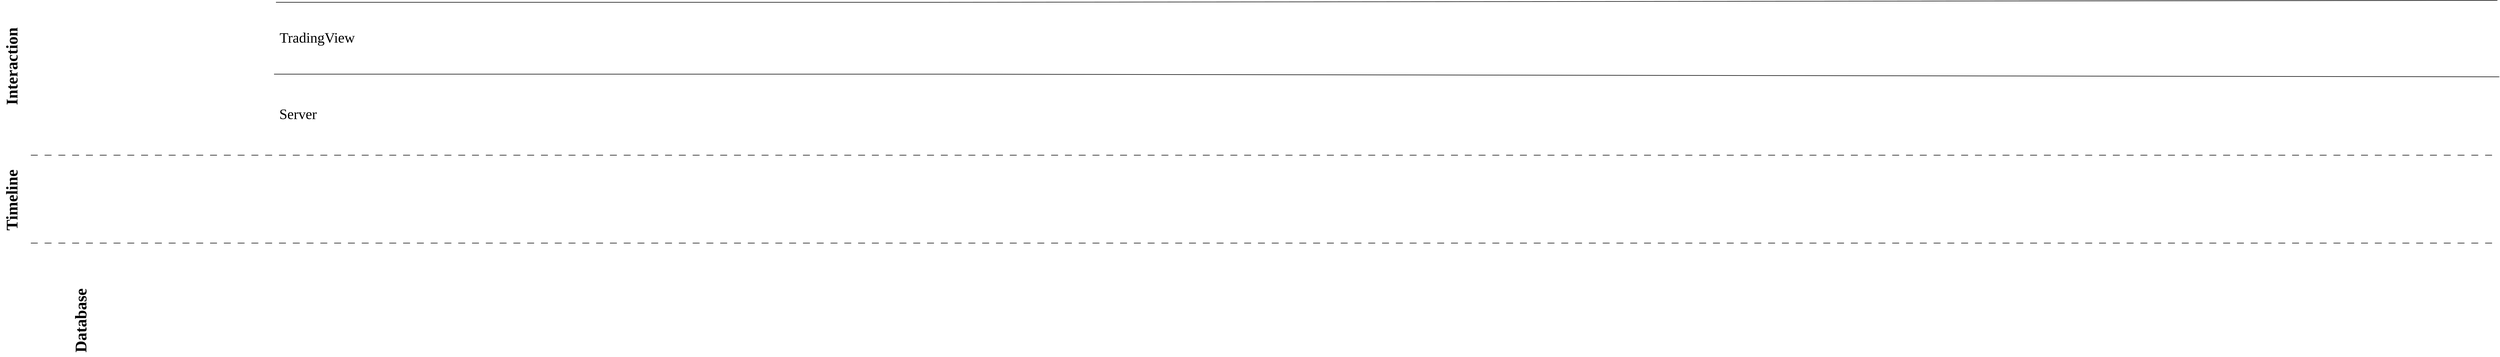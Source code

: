 <mxfile version="21.5.1" type="device">
  <diagram name="Page-1" id="IhkB1rJjvcwHIpBNvjQO">
    <mxGraphModel dx="14730" dy="6155" grid="1" gridSize="10" guides="1" tooltips="1" connect="1" arrows="1" fold="1" page="1" pageScale="1" pageWidth="14000" pageHeight="5000" background="none" math="0" shadow="0">
      <root>
        <mxCell id="0" />
        <mxCell id="1" parent="0" />
        <mxCell id="zu7063ULo1X5sVm2qey1-12" value="" style="endArrow=none;html=1;strokeColor=default;movable=1;resizable=1;rotatable=1;deletable=1;editable=1;locked=0;connectable=1;rounded=0;strokeWidth=3;dashed=1;dashPattern=12 12;" parent="1" edge="1">
          <mxGeometry width="50" height="50" relative="1" as="geometry">
            <mxPoint x="570" y="2250" as="sourcePoint" />
            <mxPoint x="13430" y="2250" as="targetPoint" />
            <Array as="points">
              <mxPoint x="5360" y="2250" />
            </Array>
          </mxGeometry>
        </mxCell>
        <mxCell id="_TUoYvs_di7lexqWb117-2" value="Timeline" style="text;html=1;align=center;verticalAlign=middle;resizable=0;points=[];autosize=1;strokeColor=none;fillColor=none;flipH=0;flipV=0;rotation=270;fontSize=85;fontFamily=Roboto-Bold;fontStyle=1;fontSource=https%3A%2F%2Ffonts.googleapis.com%2Fcss%3Ffamily%3DRoboto-Bold;" vertex="1" parent="1">
          <mxGeometry x="290" y="2425" width="360" height="120" as="geometry" />
        </mxCell>
        <mxCell id="_TUoYvs_di7lexqWb117-4" value="Database" style="text;html=1;align=center;verticalAlign=middle;resizable=0;points=[];autosize=1;strokeColor=none;fillColor=none;flipH=0;flipV=0;rotation=270;fontSize=85;fontFamily=Roboto-Bold;fontStyle=1;fontSource=https%3A%2F%2Ffonts.googleapis.com%2Fcss%3Ffamily%3DRoboto-Bold;" vertex="1" parent="1">
          <mxGeometry x="640" y="3055" width="380" height="120" as="geometry" />
        </mxCell>
        <mxCell id="_TUoYvs_di7lexqWb117-5" value="" style="endArrow=none;html=1;strokeColor=default;movable=1;resizable=1;rotatable=1;deletable=1;editable=1;locked=0;connectable=1;rounded=0;strokeWidth=3;dashed=1;dashPattern=12 12;" edge="1" parent="1">
          <mxGeometry width="50" height="50" relative="1" as="geometry">
            <mxPoint x="570" y="2710" as="sourcePoint" />
            <mxPoint x="13430" y="2710" as="targetPoint" />
            <Array as="points">
              <mxPoint x="5360" y="2710" />
            </Array>
          </mxGeometry>
        </mxCell>
        <mxCell id="_TUoYvs_di7lexqWb117-7" value="" style="endArrow=none;html=1;strokeColor=default;movable=1;resizable=1;rotatable=1;deletable=1;editable=1;locked=0;connectable=1;rounded=0;strokeWidth=3;" edge="1" parent="1">
          <mxGeometry width="50" height="50" relative="1" as="geometry">
            <mxPoint x="1840" y="1826" as="sourcePoint" />
            <mxPoint x="13460" y="1840" as="targetPoint" />
            <Array as="points">
              <mxPoint x="5367" y="1826" />
            </Array>
          </mxGeometry>
        </mxCell>
        <mxCell id="_TUoYvs_di7lexqWb117-8" value="" style="endArrow=none;html=1;strokeColor=default;movable=1;resizable=1;rotatable=1;deletable=1;editable=1;locked=0;connectable=1;rounded=0;strokeWidth=3;" edge="1" parent="1">
          <mxGeometry width="50" height="50" relative="1" as="geometry">
            <mxPoint x="1850" y="1450" as="sourcePoint" />
            <mxPoint x="13450" y="1440" as="targetPoint" />
            <Array as="points">
              <mxPoint x="5307" y="1450" />
            </Array>
          </mxGeometry>
        </mxCell>
        <mxCell id="_TUoYvs_di7lexqWb117-10" value="&lt;font style=&quot;font-size: 75px;&quot;&gt;TradingView&lt;br style=&quot;font-size: 75px;&quot;&gt;&lt;/font&gt;" style="text;html=1;align=center;verticalAlign=middle;resizable=0;points=[];autosize=1;strokeColor=none;fillColor=none;fontFamily=Roboto-Medium;fontSource=https%3A%2F%2Ffonts.googleapis.com%2Fcss%3Ffamily%3DRoboto-Medium;fontSize=75;" vertex="1" parent="1">
          <mxGeometry x="1845" y="1585" width="440" height="100" as="geometry" />
        </mxCell>
        <mxCell id="_TUoYvs_di7lexqWb117-12" value="&lt;font style=&quot;font-size: 75px;&quot;&gt;Server&lt;/font&gt;" style="text;html=1;align=center;verticalAlign=middle;resizable=0;points=[];autosize=1;strokeColor=none;fillColor=none;fontFamily=Roboto-Medium;fontSource=https%3A%2F%2Ffonts.googleapis.com%2Fcss%3Ffamily%3DRoboto-Medium;fontSize=75;" vertex="1" parent="1">
          <mxGeometry x="1845" y="1985" width="240" height="100" as="geometry" />
        </mxCell>
        <mxCell id="_TUoYvs_di7lexqWb117-13" value="Interaction" style="text;html=1;align=center;verticalAlign=middle;resizable=0;points=[];autosize=1;strokeColor=none;fillColor=none;flipH=0;flipV=0;rotation=270;fontSize=85;fontFamily=Roboto-Bold;fontSource=https%3A%2F%2Ffonts.googleapis.com%2Fcss%3Ffamily%3DRoboto-Bold;fontStyle=1" vertex="1" parent="1">
          <mxGeometry x="250" y="1725" width="440" height="120" as="geometry" />
        </mxCell>
      </root>
    </mxGraphModel>
  </diagram>
</mxfile>
